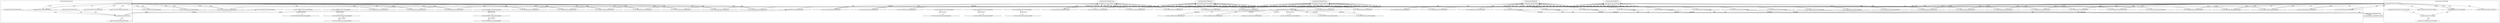 digraph G {
	"10.1.80.1:38722#ServerID_OuterContainerID"->"1_fwatchdog#ServerID_79226724f3b6"[ label="read" ];
	"10.1.80.1:50214#ServerID_OuterContainerID"->"1_fwatchdog#ServerID_76c96688d7-2rgjp"[ label="GET" ];
	"1_fwatchdog#ServerID_76c96688d7-2rgjp"->"10.1.80.1:50212#ServerID_OuterContainerID"[ label="RESPONSE" ];
	"10.1.80.1:38724#ServerID_OuterContainerID"->"1_fwatchdog#ServerID_79226724f3b6"[ label="read" ];
	"10.1.80.1:50212#ServerID_OuterContainerID"->"1_fwatchdog#ServerID_76c96688d7-2rgjp"[ label="GET" ];
	"1_fwatchdog#ServerID_76c96688d7-2rgjp"->"10.1.80.1:50214#ServerID_OuterContainerID"[ label="RESPONSE" ];
	"1_fwatchdog#ServerID_79226724f3b6"->"10.1.80.1:38724#ServerID_OuterContainerID"[ label="write" ];
	"10.1.80.1:38750#ServerID_OuterContainerID"->"1_fwatchdog#ServerID_667d78fb58-2fhs5"[ label="GET" ];
	"1_fwatchdog#ServerID_667d78fb58-2fhs5"->"10.1.80.1:38750#ServerID_OuterContainerID"[ label="RESPONSE" ];
	"10.1.80.1:38748#ServerID_OuterContainerID"->"1_fwatchdog#ServerID_667d78fb58-2fhs5"[ label="GET" ];
	"1_fwatchdog#ServerID_667d78fb58-2fhs5"->"10.1.80.1:38748#ServerID_OuterContainerID"[ label="RESPONSE" ];
	"10.1.80.1:49750#ServerID_OuterContainerID"->"1_fwatchdog#ServerID_6dcbcc88d5-4vpdn"[ label="GET" ];
	"1_fwatchdog#ServerID_6dcbcc88d5-4vpdn"->"10.1.80.1:49750#ServerID_OuterContainerID"[ label="RESPONSE" ];
	"10.1.80.1:49752#ServerID_OuterContainerID"->"1_fwatchdog#ServerID_6dcbcc88d5-4vpdn"[ label="GET" ];
	"1_fwatchdog#ServerID_6dcbcc88d5-4vpdn"->"10.1.80.1:49752#ServerID_OuterContainerID"[ label="RESPONSE" ];
	"1_fwatchdog#ServerID_79226724f3b6"->"10.1.80.1:38722#ServerID_OuterContainerID"[ label="write" ];
	"10.1.80.1:48683#ServerID_OuterContainerID"->"1_fwatchdog#ServerID_8665dd9487-x4b6d"[ label="GET" ];
	"1_fwatchdog#ServerID_8665dd9487-x4b6d"->"10.1.80.1:48683#ServerID_OuterContainerID"[ label="RESPONSE" ];
	"10.1.80.1:48682#ServerID_OuterContainerID"->"1_fwatchdog#ServerID_8665dd9487-x4b6d"[ label="GET" ];
	"1_fwatchdog#ServerID_8665dd9487-x4b6d"->"10.1.80.1:48682#ServerID_OuterContainerID"[ label="RESPONSE" ];
	"10.1.80.1:50240#ServerID_OuterContainerID"->"1_fwatchdog#ServerID_76c96688d7-2rgjp"[ label="GET" ];
	"10.1.80.1:49724#ServerID_OuterContainerID"->"1_fwatchdog#ServerID_d4de233c55aa"[ label="read" ];
	"1_fwatchdog#ServerID_76c96688d7-2rgjp"->"10.1.80.1:50240#ServerID_OuterContainerID"[ label="RESPONSE" ];
	"10.1.80.1:50238#ServerID_OuterContainerID"->"1_fwatchdog#ServerID_76c96688d7-2rgjp"[ label="GET" ];
	"1_fwatchdog#ServerID_76c96688d7-2rgjp"->"10.1.80.1:50238#ServerID_OuterContainerID"[ label="RESPONSE" ];
	"10.1.80.1:49726#ServerID_OuterContainerID"->"1_fwatchdog#ServerID_d4de233c55aa"[ label="read" ];
	"1_fwatchdog#ServerID_d4de233c55aa"->"10.1.80.1:49726#ServerID_OuterContainerID"[ label="write" ];
	"10.1.80.1:48656#ServerID_OuterContainerID"->"1_fwatchdog#ServerID_8df4e6f0b536"[ label="read" ];
	"1_fwatchdog#ServerID_d4de233c55aa"->"10.1.80.1:49724#ServerID_OuterContainerID"[ label="write" ];
	"1_fwatchdog#ServerID_8df4e6f0b536"->"10.1.80.1:48656#ServerID_OuterContainerID"[ label="write" ];
	"10.1.80.1:48658#ServerID_OuterContainerID"->"1_fwatchdog#ServerID_8df4e6f0b536"[ label="read" ];
	"1_fwatchdog#ServerID_8df4e6f0b536"->"10.1.80.1:48658#ServerID_OuterContainerID"[ label="write" ];
	"10.1.80.1:50212#ServerID_OuterContainerID"->"1_fwatchdog#ServerID_a5edef8e0079"[ label="read" ];
	"1_fwatchdog#ServerID_a5edef8e0079"->"10.1.80.1:50212#ServerID_OuterContainerID"[ label="write" ];
	"10.1.80.1:50214#ServerID_OuterContainerID"->"1_fwatchdog#ServerID_a5edef8e0079"[ label="read" ];
	"1_fwatchdog#ServerID_a5edef8e0079"->"10.1.80.1:50214#ServerID_OuterContainerID"[ label="write" ];
	"10.1.80.1:38750#ServerID_OuterContainerID"->"1_fwatchdog#ServerID_79226724f3b6"[ label="read" ];
	"10.1.80.1:38748#ServerID_OuterContainerID"->"1_fwatchdog#ServerID_79226724f3b6"[ label="read" ];
	"1_fwatchdog#ServerID_79226724f3b6"->"10.1.80.1:38750#ServerID_OuterContainerID"[ label="write" ];
	"10.1.80.247:56110#ServerID_OuterContainerID"->"1_fwatchdog#ServerID_6dcbcc88d5-4vpdn"[ label="POST" ];
	"1_fwatchdog#ServerID_6dcbcc88d5-4vpdn"->"gateway:8080#ServerID_OuterContainerID"[ label="POST" ];
	"1_fwatchdog#ServerID_6dcbcc88d5-4vpdn"->"10.1.80.247:8080#ServerID_OuterContainerID"[ label="POST" ];
	"10.1.80.247:57686#ServerID_OuterContainerID"->"1_fwatchdog#ServerID_667d78fb58-2fhs5"[ label="POST" ];
	"1_fwatchdog#ServerID_667d78fb58-2fhs5"->"10.1.80.247:57686#ServerID_OuterContainerID"[ label="RESPONSE" ];
	"10.1.80.247:8080#ServerID_OuterContainerID"->"1_fwatchdog#ServerID_6dcbcc88d5-4vpdn"[ label="RESPONSE" ];
	"gateway:8080#ServerID_OuterContainerID"->"1_fwatchdog#ServerID_6dcbcc88d5-4vpdn"[ label="RESPONSE" ];
	"1_fwatchdog#ServerID_6dcbcc88d5-4vpdn"->"10.1.80.247:56110#ServerID_OuterContainerID"[ label="RESPONSE" ];
	"10.1.80.1:38800#ServerID_OuterContainerID"->"1_fwatchdog#ServerID_667d78fb58-2fhs5"[ label="GET" ];
	"1_fwatchdog#ServerID_667d78fb58-2fhs5"->"10.1.80.1:38800#ServerID_OuterContainerID"[ label="RESPONSE" ];
	"10.1.80.1:38801#ServerID_OuterContainerID"->"1_fwatchdog#ServerID_667d78fb58-2fhs5"[ label="GET" ];
	"1_fwatchdog#ServerID_667d78fb58-2fhs5"->"10.1.80.1:38801#ServerID_OuterContainerID"[ label="RESPONSE" ];
	"10.1.80.1:49803#ServerID_OuterContainerID"->"1_fwatchdog#ServerID_6dcbcc88d5-4vpdn"[ label="GET" ];
	"1_fwatchdog#ServerID_6dcbcc88d5-4vpdn"->"10.1.80.1:49803#ServerID_OuterContainerID"[ label="RESPONSE" ];
	"10.1.80.1:49802#ServerID_OuterContainerID"->"1_fwatchdog#ServerID_6dcbcc88d5-4vpdn"[ label="GET" ];
	"1_fwatchdog#ServerID_6dcbcc88d5-4vpdn"->"10.1.80.1:49802#ServerID_OuterContainerID"[ label="RESPONSE" ];
	"10.1.80.1:48736#ServerID_OuterContainerID"->"1_fwatchdog#ServerID_8665dd9487-x4b6d"[ label="GET" ];
	"1_fwatchdog#ServerID_8665dd9487-x4b6d"->"10.1.80.1:48736#ServerID_OuterContainerID"[ label="RESPONSE" ];
	"10.1.80.1:48737#ServerID_OuterContainerID"->"1_fwatchdog#ServerID_8665dd9487-x4b6d"[ label="GET" ];
	"1_fwatchdog#ServerID_8665dd9487-x4b6d"->"10.1.80.1:48737#ServerID_OuterContainerID"[ label="RESPONSE" ];
	"10.1.80.1:50292#ServerID_OuterContainerID"->"1_fwatchdog#ServerID_76c96688d7-2rgjp"[ label="GET" ];
	"10.1.80.1:50293#ServerID_OuterContainerID"->"1_fwatchdog#ServerID_76c96688d7-2rgjp"[ label="GET" ];
	"1_fwatchdog#ServerID_76c96688d7-2rgjp"->"10.1.80.1:50293#ServerID_OuterContainerID"[ label="RESPONSE" ];
	"1_fwatchdog#ServerID_76c96688d7-2rgjp"->"10.1.80.1:50292#ServerID_OuterContainerID"[ label="RESPONSE" ];
	"10.1.80.1:38822#ServerID_OuterContainerID"->"1_fwatchdog#ServerID_667d78fb58-2fhs5"[ label="GET" ];
	"1_fwatchdog#ServerID_667d78fb58-2fhs5"->"10.1.80.1:38822#ServerID_OuterContainerID"[ label="RESPONSE" ];
	"10.1.80.1:38823#ServerID_OuterContainerID"->"1_fwatchdog#ServerID_667d78fb58-2fhs5"[ label="GET" ];
	"1_fwatchdog#ServerID_667d78fb58-2fhs5"->"10.1.80.1:38823#ServerID_OuterContainerID"[ label="RESPONSE" ];
	"10.1.80.1:49826#ServerID_OuterContainerID"->"1_fwatchdog#ServerID_6dcbcc88d5-4vpdn"[ label="GET" ];
	"1_fwatchdog#ServerID_6dcbcc88d5-4vpdn"->"10.1.80.1:49826#ServerID_OuterContainerID"[ label="RESPONSE" ];
	"10.1.80.1:49824#ServerID_OuterContainerID"->"1_fwatchdog#ServerID_6dcbcc88d5-4vpdn"[ label="GET" ];
	"1_fwatchdog#ServerID_6dcbcc88d5-4vpdn"->"10.1.80.1:49824#ServerID_OuterContainerID"[ label="RESPONSE" ];
	"10.1.80.1:48757#ServerID_OuterContainerID"->"1_fwatchdog#ServerID_8665dd9487-x4b6d"[ label="GET" ];
	"10.1.80.1:48756#ServerID_OuterContainerID"->"1_fwatchdog#ServerID_8665dd9487-x4b6d"[ label="GET" ];
	"1_fwatchdog#ServerID_8665dd9487-x4b6d"->"10.1.80.1:48757#ServerID_OuterContainerID"[ label="RESPONSE" ];
	"1_fwatchdog#ServerID_8665dd9487-x4b6d"->"10.1.80.1:48756#ServerID_OuterContainerID"[ label="RESPONSE" ];
	"10.1.80.1:50318#ServerID_OuterContainerID"->"1_fwatchdog#ServerID_76c96688d7-2rgjp"[ label="GET" ];
	"1_fwatchdog#ServerID_76c96688d7-2rgjp"->"10.1.80.1:50318#ServerID_OuterContainerID"[ label="RESPONSE" ];
	"10.1.80.1:50316#ServerID_OuterContainerID"->"1_fwatchdog#ServerID_76c96688d7-2rgjp"[ label="GET" ];
	"1_fwatchdog#ServerID_76c96688d7-2rgjp"->"10.1.80.1:50316#ServerID_OuterContainerID"[ label="RESPONSE" ];
	"10.1.80.1:38854#ServerID_OuterContainerID"->"1_fwatchdog#ServerID_667d78fb58-2fhs5"[ label="GET" ];
	"10.1.80.1:38855#ServerID_OuterContainerID"->"1_fwatchdog#ServerID_667d78fb58-2fhs5"[ label="GET" ];
	"1_fwatchdog#ServerID_667d78fb58-2fhs5"->"10.1.80.1:38854#ServerID_OuterContainerID"[ label="RESPONSE" ];
	"10.1.80.1:49856#ServerID_OuterContainerID"->"1_fwatchdog#ServerID_6dcbcc88d5-4vpdn"[ label="GET" ];
	"1_fwatchdog#ServerID_6dcbcc88d5-4vpdn"->"10.1.80.1:49856#ServerID_OuterContainerID"[ label="RESPONSE" ];
	"1_fwatchdog#ServerID_667d78fb58-2fhs5"->"10.1.80.1:38855#ServerID_OuterContainerID"[ label="RESPONSE" ];
	"10.1.80.1:49857#ServerID_OuterContainerID"->"1_fwatchdog#ServerID_6dcbcc88d5-4vpdn"[ label="GET" ];
	"1_fwatchdog#ServerID_6dcbcc88d5-4vpdn"->"10.1.80.1:49857#ServerID_OuterContainerID"[ label="RESPONSE" ];
	"10.1.80.1:48788#ServerID_OuterContainerID"->"1_fwatchdog#ServerID_8665dd9487-x4b6d"[ label="GET" ];
	"10.1.80.1:48790#ServerID_OuterContainerID"->"1_fwatchdog#ServerID_8665dd9487-x4b6d"[ label="GET" ];
	"1_fwatchdog#ServerID_8665dd9487-x4b6d"->"10.1.80.1:48788#ServerID_OuterContainerID"[ label="RESPONSE" ];
	"1_fwatchdog#ServerID_8665dd9487-x4b6d"->"10.1.80.1:48790#ServerID_OuterContainerID"[ label="RESPONSE" ];
	"10.1.80.1:50346#ServerID_OuterContainerID"->"1_fwatchdog#ServerID_76c96688d7-2rgjp"[ label="GET" ];
	"10.1.80.1:50344#ServerID_OuterContainerID"->"1_fwatchdog#ServerID_76c96688d7-2rgjp"[ label="GET" ];
	"1_fwatchdog#ServerID_76c96688d7-2rgjp"->"10.1.80.1:50344#ServerID_OuterContainerID"[ label="RESPONSE" ];
	"1_fwatchdog#ServerID_76c96688d7-2rgjp"->"10.1.80.1:50346#ServerID_OuterContainerID"[ label="RESPONSE" ];
	"10.1.80.1:38878#ServerID_OuterContainerID"->"1_fwatchdog#ServerID_667d78fb58-2fhs5"[ label="GET" ];
	"1_fwatchdog#ServerID_667d78fb58-2fhs5"->"10.1.80.1:38878#ServerID_OuterContainerID"[ label="RESPONSE" ];
	"10.1.80.1:38880#ServerID_OuterContainerID"->"1_fwatchdog#ServerID_667d78fb58-2fhs5"[ label="GET" ];
	"1_fwatchdog#ServerID_667d78fb58-2fhs5"->"10.1.80.1:38880#ServerID_OuterContainerID"[ label="RESPONSE" ];
	"10.1.80.1:49883#ServerID_OuterContainerID"->"1_fwatchdog#ServerID_6dcbcc88d5-4vpdn"[ label="GET" ];
	"1_fwatchdog#ServerID_6dcbcc88d5-4vpdn"->"10.1.80.1:49883#ServerID_OuterContainerID"[ label="RESPONSE" ];
	"10.1.80.1:49882#ServerID_OuterContainerID"->"1_fwatchdog#ServerID_6dcbcc88d5-4vpdn"[ label="GET" ];
	"1_fwatchdog#ServerID_6dcbcc88d5-4vpdn"->"10.1.80.1:49882#ServerID_OuterContainerID"[ label="RESPONSE" ];
	"10.1.80.1:48815#ServerID_OuterContainerID"->"1_fwatchdog#ServerID_8665dd9487-x4b6d"[ label="GET" ];
	"1_fwatchdog#ServerID_79226724f3b6"->"10.1.80.1:38748#ServerID_OuterContainerID"[ label="write" ];
	"10.1.80.1:49750#ServerID_OuterContainerID"->"1_fwatchdog#ServerID_d4de233c55aa"[ label="read" ];
	"10.1.80.1:49752#ServerID_OuterContainerID"->"1_fwatchdog#ServerID_d4de233c55aa"[ label="read" ];
	"1_fwatchdog#ServerID_d4de233c55aa"->"10.1.80.1:49750#ServerID_OuterContainerID"[ label="write" ];
	"1_fwatchdog#ServerID_d4de233c55aa"->"10.1.80.1:49752#ServerID_OuterContainerID"[ label="write" ];
	"10.1.80.1:48683#ServerID_OuterContainerID"->"1_fwatchdog#ServerID_8df4e6f0b536"[ label="read" ];
	"1_fwatchdog#ServerID_8df4e6f0b536"->"10.1.80.1:48683#ServerID_OuterContainerID"[ label="write" ];
	"10.1.80.1:48682#ServerID_OuterContainerID"->"1_fwatchdog#ServerID_8df4e6f0b536"[ label="read" ];
	"1_fwatchdog#ServerID_8df4e6f0b536"->"10.1.80.1:48682#ServerID_OuterContainerID"[ label="write" ];
	"10.1.80.1:50238#ServerID_OuterContainerID"->"1_fwatchdog#ServerID_a5edef8e0079"[ label="read" ];
	"10.1.80.1:50240#ServerID_OuterContainerID"->"1_fwatchdog#ServerID_a5edef8e0079"[ label="read" ];
	"1_fwatchdog#ServerID_a5edef8e0079"->"10.1.80.1:50240#ServerID_OuterContainerID"[ label="write" ];
	"1_fwatchdog#ServerID_a5edef8e0079"->"10.1.80.1:50238#ServerID_OuterContainerID"[ label="write" ];
	"10.1.80.247:56110#ServerID_OuterContainerID"->"1_fwatchdog#ServerID_d4de233c55aa"[ label="read" ];
	"1_fwatchdog#ServerID_d4de233c55aa"->"pipe:[273416759]#ServerID_d4de233c55aa"[ label="write" ];
	"1_fwatchdog#ServerID_d4de233c55aa"->"localhost:3000#ServerID_d4de233c55aa"[ label="connect" ];
	"1_fwatchdog#ServerID_d4de233c55aa"->"localhost:3000#ServerID_d4de233c55aa"[ label="write" ];
	"localhost:3000#ServerID_d4de233c55aa"->"1_fwatchdog#ServerID_d4de233c55aa"[ label="read" ];
	"10_node#ServerID_d4de233c55aa"->"pipe:[273418164]#ServerID_d4de233c55aa"[ label="write" ];
	"localhost:3000#ServerID_d4de233c55aa"->"10_node#ServerID_d4de233c55aa"[ label="read" ];
	"/etc/hosts#ServerID_d4de233c55aa"->"10_node#ServerID_d4de233c55aa"[ label="read" ];
	"/etc/resolv.conf#ServerID_d4de233c55aa"->"10_node#ServerID_d4de233c55aa"[ label="read" ];
	"10_node#ServerID_d4de233c55aa"->"10.152.183.10:53#ServerID_OuterContainerID"[ label="sendto" ];
	"10.152.183.10:53#ServerID_OuterContainerID"->"10_node#ServerID_d4de233c55aa"[ label="recvfrom" ];
	"10.1.80.247:57686#ServerID_OuterContainerID"->"1_fwatchdog#ServerID_79226724f3b6"[ label="read" ];
	"1_fwatchdog#ServerID_79226724f3b6"->"localhost:3000#ServerID_79226724f3b6"[ label="connect" ];
	"localhost:3000#ServerID_79226724f3b6"->"1_fwatchdog#ServerID_79226724f3b6"[ label="read" ];
	"10_node#ServerID_d4de233c55aa"->"gateway:8080#ServerID_OuterContainerID"[ label="connect" ];
	"1_fwatchdog#ServerID_79226724f3b6"->"pipe:[273416607]#ServerID_79226724f3b6"[ label="write" ];
	"1_fwatchdog#ServerID_79226724f3b6"->"localhost:3000#ServerID_79226724f3b6"[ label="write" ];
	"localhost:3000#ServerID_79226724f3b6"->"10_node#ServerID_79226724f3b6"[ label="read" ];
	"10_node#ServerID_79226724f3b6"->"pipe:[273417785]#ServerID_79226724f3b6"[ label="write" ];
	"/home/app/credentials.txt#ServerID_79226724f3b6"->"10_node#ServerID_79226724f3b6"[ label="read" ];
	"1_fwatchdog#ServerID_79226724f3b6"->"pipe:[273416608]#ServerID_79226724f3b6"[ label="write" ];
	"1_fwatchdog#ServerID_79226724f3b6"->"10.1.80.247:57686#ServerID_OuterContainerID"[ label="write" ];
	"gateway:8080#ServerID_OuterContainerID"->"10_node#ServerID_d4de233c55aa"[ label="read" ];
	"1_fwatchdog#ServerID_d4de233c55aa"->"pipe:[273416760]#ServerID_d4de233c55aa"[ label="write" ];
	"1_fwatchdog#ServerID_d4de233c55aa"->"10.1.80.247:56110#ServerID_OuterContainerID"[ label="write" ];
	"10.1.80.1:38800#ServerID_OuterContainerID"->"1_fwatchdog#ServerID_79226724f3b6"[ label="read" ];
	"1_fwatchdog#ServerID_79226724f3b6"->"10.1.80.1:38800#ServerID_OuterContainerID"[ label="write" ];
	"10.1.80.1:38801#ServerID_OuterContainerID"->"1_fwatchdog#ServerID_79226724f3b6"[ label="read" ];
	"10.1.80.1:49803#ServerID_OuterContainerID"->"1_fwatchdog#ServerID_d4de233c55aa"[ label="read" ];
	"1_fwatchdog#ServerID_79226724f3b6"->"10.1.80.1:38801#ServerID_OuterContainerID"[ label="write" ];
	"10.1.80.1:49802#ServerID_OuterContainerID"->"1_fwatchdog#ServerID_d4de233c55aa"[ label="read" ];
	"1_fwatchdog#ServerID_d4de233c55aa"->"10.1.80.1:49803#ServerID_OuterContainerID"[ label="write" ];
	"1_fwatchdog#ServerID_d4de233c55aa"->"10.1.80.1:49802#ServerID_OuterContainerID"[ label="write" ];
	"1_fwatchdog#ServerID_8df4e6f0b536"->"10.1.80.1:48736#ServerID_OuterContainerID"[ label="write" ];
	"10.1.80.1:48736#ServerID_OuterContainerID"->"1_fwatchdog#ServerID_8df4e6f0b536"[ label="read" ];
	"10.1.80.1:48737#ServerID_OuterContainerID"->"1_fwatchdog#ServerID_8df4e6f0b536"[ label="read" ];
	"1_fwatchdog#ServerID_8df4e6f0b536"->"10.1.80.1:48737#ServerID_OuterContainerID"[ label="write" ];
	"10.1.80.1:50292#ServerID_OuterContainerID"->"1_fwatchdog#ServerID_a5edef8e0079"[ label="read" ];
	"10.1.80.1:50293#ServerID_OuterContainerID"->"1_fwatchdog#ServerID_a5edef8e0079"[ label="read" ];
	"1_fwatchdog#ServerID_a5edef8e0079"->"10.1.80.1:50292#ServerID_OuterContainerID"[ label="write" ];
	"1_fwatchdog#ServerID_a5edef8e0079"->"10.1.80.1:50293#ServerID_OuterContainerID"[ label="write" ];
	"10.1.80.1:38822#ServerID_OuterContainerID"->"1_fwatchdog#ServerID_79226724f3b6"[ label="read" ];
	"1_fwatchdog#ServerID_79226724f3b6"->"10.1.80.1:38822#ServerID_OuterContainerID"[ label="write" ];
	"10.1.80.1:38823#ServerID_OuterContainerID"->"1_fwatchdog#ServerID_79226724f3b6"[ label="read" ];
	"1_fwatchdog#ServerID_79226724f3b6"->"10.1.80.1:38823#ServerID_OuterContainerID"[ label="write" ];
	"10.1.80.1:49824#ServerID_OuterContainerID"->"1_fwatchdog#ServerID_d4de233c55aa"[ label="read" ];
	"10.1.80.1:49826#ServerID_OuterContainerID"->"1_fwatchdog#ServerID_d4de233c55aa"[ label="read" ];
	"1_fwatchdog#ServerID_d4de233c55aa"->"10.1.80.1:49826#ServerID_OuterContainerID"[ label="write" ];
	"1_fwatchdog#ServerID_d4de233c55aa"->"10.1.80.1:49824#ServerID_OuterContainerID"[ label="write" ];
	"10.1.80.1:48757#ServerID_OuterContainerID"->"1_fwatchdog#ServerID_8df4e6f0b536"[ label="read" ];
	"1_fwatchdog#ServerID_8df4e6f0b536"->"10.1.80.1:48757#ServerID_OuterContainerID"[ label="write" ];
	"10.1.80.1:48756#ServerID_OuterContainerID"->"1_fwatchdog#ServerID_8df4e6f0b536"[ label="read" ];
	"1_fwatchdog#ServerID_8df4e6f0b536"->"10.1.80.1:48756#ServerID_OuterContainerID"[ label="write" ];
	"10.1.80.1:50318#ServerID_OuterContainerID"->"1_fwatchdog#ServerID_a5edef8e0079"[ label="read" ];
	"10.1.80.1:50316#ServerID_OuterContainerID"->"1_fwatchdog#ServerID_a5edef8e0079"[ label="read" ];
	"1_fwatchdog#ServerID_a5edef8e0079"->"10.1.80.1:50318#ServerID_OuterContainerID"[ label="write" ];
	"1_fwatchdog#ServerID_a5edef8e0079"->"10.1.80.1:50316#ServerID_OuterContainerID"[ label="write" ];
	"10.1.80.1:38854#ServerID_OuterContainerID"->"1_fwatchdog#ServerID_79226724f3b6"[ label="read" ];
	"10.1.80.1:38855#ServerID_OuterContainerID"->"1_fwatchdog#ServerID_79226724f3b6"[ label="read" ];
	"1_fwatchdog#ServerID_79226724f3b6"->"10.1.80.1:38854#ServerID_OuterContainerID"[ label="write" ];
	"1_fwatchdog#ServerID_79226724f3b6"->"10.1.80.1:38855#ServerID_OuterContainerID"[ label="write" ];
	"10.1.80.1:49856#ServerID_OuterContainerID"->"1_fwatchdog#ServerID_d4de233c55aa"[ label="read" ];
	"10.1.80.1:49857#ServerID_OuterContainerID"->"1_fwatchdog#ServerID_d4de233c55aa"[ label="read" ];
	"1_fwatchdog#ServerID_d4de233c55aa"->"10.1.80.1:49856#ServerID_OuterContainerID"[ label="write" ];
	"1_fwatchdog#ServerID_d4de233c55aa"->"10.1.80.1:49857#ServerID_OuterContainerID"[ label="write" ];
	"10.1.80.1:48788#ServerID_OuterContainerID"->"1_fwatchdog#ServerID_8df4e6f0b536"[ label="read" ];
	"1_fwatchdog#ServerID_8df4e6f0b536"->"10.1.80.1:48788#ServerID_OuterContainerID"[ label="write" ];
	"10.1.80.1:48790#ServerID_OuterContainerID"->"1_fwatchdog#ServerID_8df4e6f0b536"[ label="read" ];
	"1_fwatchdog#ServerID_8df4e6f0b536"->"10.1.80.1:48790#ServerID_OuterContainerID"[ label="write" ];
	"10.1.80.1:50346#ServerID_OuterContainerID"->"1_fwatchdog#ServerID_a5edef8e0079"[ label="read" ];
	"1_fwatchdog#ServerID_a5edef8e0079"->"10.1.80.1:50346#ServerID_OuterContainerID"[ label="write" ];
	"10.1.80.1:50344#ServerID_OuterContainerID"->"1_fwatchdog#ServerID_a5edef8e0079"[ label="read" ];
	"1_fwatchdog#ServerID_a5edef8e0079"->"10.1.80.1:50344#ServerID_OuterContainerID"[ label="write" ];
	"10.1.80.1:38878#ServerID_OuterContainerID"->"1_fwatchdog#ServerID_79226724f3b6"[ label="read" ];
	"1_fwatchdog#ServerID_79226724f3b6"->"10.1.80.1:38878#ServerID_OuterContainerID"[ label="write" ];
	"10.1.80.1:38880#ServerID_OuterContainerID"->"1_fwatchdog#ServerID_79226724f3b6"[ label="read" ];
	"1_fwatchdog#ServerID_79226724f3b6"->"10.1.80.1:38880#ServerID_OuterContainerID"[ label="write" ];
	"10.1.80.1:49883#ServerID_OuterContainerID"->"1_fwatchdog#ServerID_d4de233c55aa"[ label="read" ];
	"1_fwatchdog#ServerID_d4de233c55aa"->"10.1.80.1:49883#ServerID_OuterContainerID"[ label="write" ];
	"10.1.80.1:49882#ServerID_OuterContainerID"->"1_fwatchdog#ServerID_d4de233c55aa"[ label="read" ];
	"1_fwatchdog#ServerID_d4de233c55aa"->"10.1.80.1:49882#ServerID_OuterContainerID"[ label="write" ];
	"10.1.80.1:48815#ServerID_OuterContainerID"->"1_fwatchdog#ServerID_8df4e6f0b536"[ label="read" ];
	"10.1.80.1:48814#ServerID_OuterContainerID"->"1_fwatchdog#ServerID_8df4e6f0b536"[ label="read" ];
	"1_fwatchdog#ServerID_8df4e6f0b536"->"10.1.80.1:48815#ServerID_OuterContainerID"[ label="write" ];
	"1_fwatchdog#ServerID_8df4e6f0b536"->"10.1.80.1:48814#ServerID_OuterContainerID"[ label="write" ];
	"10.1.80.1:50370#ServerID_OuterContainerID"->"1_fwatchdog#ServerID_a5edef8e0079"[ label="read" ];
	"10.1.80.1:50371#ServerID_OuterContainerID"->"1_fwatchdog#ServerID_a5edef8e0079"[ label="read" ];
	"1_fwatchdog#ServerID_a5edef8e0079"->"10.1.80.1:50370#ServerID_OuterContainerID"[ label="write" ];
	"1_fwatchdog#ServerID_a5edef8e0079"->"10.1.80.1:50371#ServerID_OuterContainerID"[ label="write" ];
	"10.1.80.233:8000#ServerID_OuterContainerID"->"10.1.80.1:39210#ServerID_OuterContainerID"[ label="RESPONSE" ];
	"10.1.80.1:39210#ServerID_OuterContainerID"->"10.1.80.233:8000#ServerID_OuterContainerID"[ label="GET" ];
	"10.1.80.243:49946#ServerID_OuterContainerID"->"10.1.80.247:8082#ServerID_OuterContainerID"[ label="GET" ];
	"10.1.80.247:8082#ServerID_OuterContainerID"->"10.1.80.243:49946#ServerID_OuterContainerID"[ label="RESPONSE" ];
	"10.1.80.1:55236#ServerID_OuterContainerID"->"10.1.80.247:8080#ServerID_OuterContainerID"[ label="GET" ];
	"10.1.80.247:8080#ServerID_OuterContainerID"->"10.1.80.1:55236#ServerID_OuterContainerID"[ label="RESPONSE" ];
	"10.1.80.1:55238#ServerID_OuterContainerID"->"10.1.80.247:8080#ServerID_OuterContainerID"[ label="GET" ];
	"10.1.80.247:8080#ServerID_OuterContainerID"->"10.1.80.1:55238#ServerID_OuterContainerID"[ label="RESPONSE" ];
	"10.1.80.1:59350#ServerID_OuterContainerID"->"10.1.80.235:8181#ServerID_OuterContainerID"[ label="GET" ];
	"10.1.80.1:22129#ServerID_OuterContainerID"->"10.1.80.247:8080#ServerID_OuterContainerID"[ label="POST" ];
	"10.1.80.235:8181#ServerID_OuterContainerID"->"10.1.80.1:59350#ServerID_OuterContainerID"[ label="RESPONSE" ];
	"10.1.80.247:8080#ServerID_OuterContainerID"->"10.1.80.1:22129#ServerID_OuterContainerID"[ label="RESPONSE" ];
	"10.1.80.247:8080#ServerID_OuterContainerID"->"10.0.88.125:31112#ServerID_OuterContainerID"[ label="RESPONSE" ];
	"10.1.80.1:41956#ServerID_OuterContainerID"->"10.1.80.243:9090#ServerID_OuterContainerID"[ label="GET" ];
	"10.1.80.243:9090#ServerID_OuterContainerID"->"10.1.80.1:41956#ServerID_OuterContainerID"[ label="RESPONSE" ];
	"10.1.80.1:39406#ServerID_OuterContainerID"->"10.1.80.245:9093#ServerID_OuterContainerID"[ label="GET" ];
	"10.1.80.245:9093#ServerID_OuterContainerID"->"10.1.80.1:39406#ServerID_OuterContainerID"[ label="RESPONSE" ];
	"10.1.80.1:35690#ServerID_OuterContainerID"->"10.1.80.235:8080#ServerID_OuterContainerID"[ label="GET" ];
	"10.1.80.235:8080#ServerID_OuterContainerID"->"10.1.80.1:35690#ServerID_OuterContainerID"[ label="RESPONSE" ];
	"10.1.80.1:42006#ServerID_OuterContainerID"->"10.1.80.243:9090#ServerID_OuterContainerID"[ label="GET" ];
	"10.1.80.243:9090#ServerID_OuterContainerID"->"10.1.80.1:42006#ServerID_OuterContainerID"[ label="RESPONSE" ];
	"10.1.80.1:55318#ServerID_OuterContainerID"->"10.1.80.247:8080#ServerID_OuterContainerID"[ label="GET" ];
	"10.1.80.1:55319#ServerID_OuterContainerID"->"10.1.80.247:8080#ServerID_OuterContainerID"[ label="GET" ];
	"10.1.80.247:8080#ServerID_OuterContainerID"->"10.1.80.1:55318#ServerID_OuterContainerID"[ label="RESPONSE" ];
	"10.1.80.247:8080#ServerID_OuterContainerID"->"10.1.80.1:55319#ServerID_OuterContainerID"[ label="RESPONSE" ];
	"10.1.80.1:39470#ServerID_OuterContainerID"->"10.1.80.245:9093#ServerID_OuterContainerID"[ label="GET" ];
	"10.1.80.245:9093#ServerID_OuterContainerID"->"10.1.80.1:39470#ServerID_OuterContainerID"[ label="RESPONSE" ];
	subgraph "clusterServerID_667d78fb58-2fhs5" {
	label="clusterServerID_667d78fb58-2fhs5";
	"1_fwatchdog#ServerID_667d78fb58-2fhs5" [ shape=box ];

}
;
	subgraph "clusterServerID_6dcbcc88d5-4vpdn" {
	label="clusterServerID_6dcbcc88d5-4vpdn";
	"1_fwatchdog#ServerID_6dcbcc88d5-4vpdn" [ shape=box ];

}
;
	subgraph "clusterServerID_76c96688d7-2rgjp" {
	label="clusterServerID_76c96688d7-2rgjp";
	"1_fwatchdog#ServerID_76c96688d7-2rgjp" [ shape=box ];

}
;
	subgraph "clusterServerID_79226724f3b6" {
	label="clusterServerID_79226724f3b6";
	"/home/app/credentials.txt#ServerID_79226724f3b6" [ shape=ellipse ];
	"10_node#ServerID_79226724f3b6" [ shape=box ];
	"1_fwatchdog#ServerID_79226724f3b6" [ shape=box ];
	"localhost:3000#ServerID_79226724f3b6" [ shape=diamond ];
	"pipe:[273416607]#ServerID_79226724f3b6" [ shape=ellipse ];
	"pipe:[273416608]#ServerID_79226724f3b6" [ shape=ellipse ];
	"pipe:[273417785]#ServerID_79226724f3b6" [ shape=ellipse ];

}
;
	subgraph "clusterServerID_8665dd9487-x4b6d" {
	label="clusterServerID_8665dd9487-x4b6d";
	"1_fwatchdog#ServerID_8665dd9487-x4b6d" [ shape=box ];

}
;
	subgraph "clusterServerID_8df4e6f0b536" {
	label="clusterServerID_8df4e6f0b536";
	"1_fwatchdog#ServerID_8df4e6f0b536" [ shape=box ];

}
;
	subgraph "clusterServerID_OuterContainerID" {
	label="clusterServerID_OuterContainerID";
	"10.0.88.125:31112#ServerID_OuterContainerID" [ shape=diamond ];
	"10.1.80.1:22129#ServerID_OuterContainerID" [ shape=diamond ];
	"10.1.80.1:35690#ServerID_OuterContainerID" [ shape=diamond ];
	"10.1.80.1:38722#ServerID_OuterContainerID" [ shape=diamond ];
	"10.1.80.1:38724#ServerID_OuterContainerID" [ shape=diamond ];
	"10.1.80.1:38748#ServerID_OuterContainerID" [ shape=diamond ];
	"10.1.80.1:38750#ServerID_OuterContainerID" [ shape=diamond ];
	"10.1.80.1:38800#ServerID_OuterContainerID" [ shape=diamond ];
	"10.1.80.1:38801#ServerID_OuterContainerID" [ shape=diamond ];
	"10.1.80.1:38822#ServerID_OuterContainerID" [ shape=diamond ];
	"10.1.80.1:38823#ServerID_OuterContainerID" [ shape=diamond ];
	"10.1.80.1:38854#ServerID_OuterContainerID" [ shape=diamond ];
	"10.1.80.1:38855#ServerID_OuterContainerID" [ shape=diamond ];
	"10.1.80.1:38878#ServerID_OuterContainerID" [ shape=diamond ];
	"10.1.80.1:38880#ServerID_OuterContainerID" [ shape=diamond ];
	"10.1.80.1:39210#ServerID_OuterContainerID" [ shape=diamond ];
	"10.1.80.1:39406#ServerID_OuterContainerID" [ shape=diamond ];
	"10.1.80.1:39470#ServerID_OuterContainerID" [ shape=diamond ];
	"10.1.80.1:41956#ServerID_OuterContainerID" [ shape=diamond ];
	"10.1.80.1:42006#ServerID_OuterContainerID" [ shape=diamond ];
	"10.1.80.1:48656#ServerID_OuterContainerID" [ shape=diamond ];
	"10.1.80.1:48658#ServerID_OuterContainerID" [ shape=diamond ];
	"10.1.80.1:48682#ServerID_OuterContainerID" [ shape=diamond ];
	"10.1.80.1:48683#ServerID_OuterContainerID" [ shape=diamond ];
	"10.1.80.1:48736#ServerID_OuterContainerID" [ shape=diamond ];
	"10.1.80.1:48737#ServerID_OuterContainerID" [ shape=diamond ];
	"10.1.80.1:48756#ServerID_OuterContainerID" [ shape=diamond ];
	"10.1.80.1:48757#ServerID_OuterContainerID" [ shape=diamond ];
	"10.1.80.1:48788#ServerID_OuterContainerID" [ shape=diamond ];
	"10.1.80.1:48790#ServerID_OuterContainerID" [ shape=diamond ];
	"10.1.80.1:48814#ServerID_OuterContainerID" [ shape=diamond ];
	"10.1.80.1:48815#ServerID_OuterContainerID" [ shape=diamond ];
	"10.1.80.1:49724#ServerID_OuterContainerID" [ shape=diamond ];
	"10.1.80.1:49726#ServerID_OuterContainerID" [ shape=diamond ];
	"10.1.80.1:49750#ServerID_OuterContainerID" [ shape=diamond ];
	"10.1.80.1:49752#ServerID_OuterContainerID" [ shape=diamond ];
	"10.1.80.1:49802#ServerID_OuterContainerID" [ shape=diamond ];
	"10.1.80.1:49803#ServerID_OuterContainerID" [ shape=diamond ];
	"10.1.80.1:49824#ServerID_OuterContainerID" [ shape=diamond ];
	"10.1.80.1:49826#ServerID_OuterContainerID" [ shape=diamond ];
	"10.1.80.1:49856#ServerID_OuterContainerID" [ shape=diamond ];
	"10.1.80.1:49857#ServerID_OuterContainerID" [ shape=diamond ];
	"10.1.80.1:49882#ServerID_OuterContainerID" [ shape=diamond ];
	"10.1.80.1:49883#ServerID_OuterContainerID" [ shape=diamond ];
	"10.1.80.1:50212#ServerID_OuterContainerID" [ shape=diamond ];
	"10.1.80.1:50214#ServerID_OuterContainerID" [ shape=diamond ];
	"10.1.80.1:50238#ServerID_OuterContainerID" [ shape=diamond ];
	"10.1.80.1:50240#ServerID_OuterContainerID" [ shape=diamond ];
	"10.1.80.1:50292#ServerID_OuterContainerID" [ shape=diamond ];
	"10.1.80.1:50293#ServerID_OuterContainerID" [ shape=diamond ];
	"10.1.80.1:50316#ServerID_OuterContainerID" [ shape=diamond ];
	"10.1.80.1:50318#ServerID_OuterContainerID" [ shape=diamond ];
	"10.1.80.1:50344#ServerID_OuterContainerID" [ shape=diamond ];
	"10.1.80.1:50346#ServerID_OuterContainerID" [ shape=diamond ];
	"10.1.80.1:50370#ServerID_OuterContainerID" [ shape=diamond ];
	"10.1.80.1:50371#ServerID_OuterContainerID" [ shape=diamond ];
	"10.1.80.1:55236#ServerID_OuterContainerID" [ shape=diamond ];
	"10.1.80.1:55238#ServerID_OuterContainerID" [ shape=diamond ];
	"10.1.80.1:55318#ServerID_OuterContainerID" [ shape=diamond ];
	"10.1.80.1:55319#ServerID_OuterContainerID" [ shape=diamond ];
	"10.1.80.1:59350#ServerID_OuterContainerID" [ shape=diamond ];
	"10.1.80.233:8000#ServerID_OuterContainerID" [ shape=diamond ];
	"10.1.80.235:8080#ServerID_OuterContainerID" [ shape=diamond ];
	"10.1.80.235:8181#ServerID_OuterContainerID" [ shape=diamond ];
	"10.1.80.243:49946#ServerID_OuterContainerID" [ shape=diamond ];
	"10.1.80.243:9090#ServerID_OuterContainerID" [ shape=diamond ];
	"10.1.80.245:9093#ServerID_OuterContainerID" [ shape=diamond ];
	"10.1.80.247:56110#ServerID_OuterContainerID" [ shape=diamond ];
	"10.1.80.247:57686#ServerID_OuterContainerID" [ shape=diamond ];
	"10.1.80.247:8080#ServerID_OuterContainerID" [ shape=diamond ];
	"10.1.80.247:8082#ServerID_OuterContainerID" [ shape=diamond ];
	"10.152.183.10:53#ServerID_OuterContainerID" [ shape=diamond ];
	"gateway:8080#ServerID_OuterContainerID" [ shape=diamond ];

}
;
	subgraph "clusterServerID_a5edef8e0079" {
	label="clusterServerID_a5edef8e0079";
	"1_fwatchdog#ServerID_a5edef8e0079" [ shape=box ];

}
;
	subgraph "clusterServerID_d4de233c55aa" {
	label="clusterServerID_d4de233c55aa";
	"/etc/hosts#ServerID_d4de233c55aa" [ shape=ellipse ];
	"/etc/resolv.conf#ServerID_d4de233c55aa" [ shape=ellipse ];
	"10_node#ServerID_d4de233c55aa" [ shape=box ];
	"1_fwatchdog#ServerID_d4de233c55aa" [ shape=box ];
	"localhost:3000#ServerID_d4de233c55aa" [ shape=diamond ];
	"pipe:[273416759]#ServerID_d4de233c55aa" [ shape=ellipse ];
	"pipe:[273416760]#ServerID_d4de233c55aa" [ shape=ellipse ];
	"pipe:[273418164]#ServerID_d4de233c55aa" [ shape=ellipse ];

}
;

}
